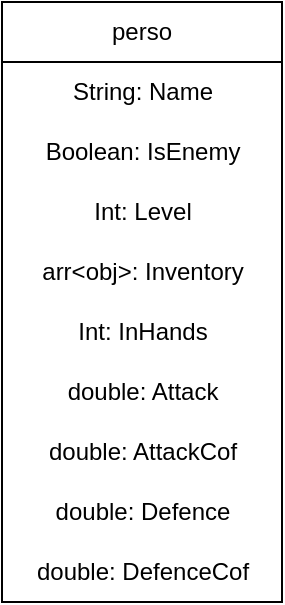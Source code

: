 <mxfile version="20.5.3" type="embed"><diagram id="C5RBs43oDa-KdzZeNtuy" name="Page-1"><mxGraphModel dx="503" dy="416" grid="1" gridSize="10" guides="1" tooltips="1" connect="1" arrows="1" fold="1" page="1" pageScale="1" pageWidth="827" pageHeight="1169" math="0" shadow="0"><root><mxCell id="WIyWlLk6GJQsqaUBKTNV-0"/><mxCell id="WIyWlLk6GJQsqaUBKTNV-1" parent="WIyWlLk6GJQsqaUBKTNV-0"/><mxCell id="19" value="perso" style="swimlane;fontStyle=0;childLayout=stackLayout;horizontal=1;startSize=30;horizontalStack=0;resizeParent=1;resizeParentMax=0;resizeLast=0;collapsible=1;marginBottom=0;whiteSpace=wrap;html=1;" vertex="1" parent="WIyWlLk6GJQsqaUBKTNV-1"><mxGeometry x="40" y="30" width="140" height="300" as="geometry"/></mxCell><mxCell id="31" value="String: Name" style="text;html=1;align=center;verticalAlign=middle;resizable=0;points=[];autosize=1;strokeColor=none;fillColor=none;" vertex="1" parent="19"><mxGeometry y="30" width="140" height="30" as="geometry"/></mxCell><mxCell id="63" value="Boolean: IsEnemy" style="text;html=1;align=center;verticalAlign=middle;resizable=0;points=[];autosize=1;strokeColor=none;fillColor=none;" vertex="1" parent="19"><mxGeometry y="60" width="140" height="30" as="geometry"/></mxCell><mxCell id="34" value="Int: Level" style="text;html=1;align=center;verticalAlign=middle;resizable=0;points=[];autosize=1;strokeColor=none;fillColor=none;" vertex="1" parent="19"><mxGeometry y="90" width="140" height="30" as="geometry"/></mxCell><mxCell id="35" value="arr&amp;lt;obj&amp;gt;: Inventory" style="text;html=1;align=center;verticalAlign=middle;resizable=0;points=[];autosize=1;strokeColor=none;fillColor=none;" vertex="1" parent="19"><mxGeometry y="120" width="140" height="30" as="geometry"/></mxCell><mxCell id="36" value="Int: InHands" style="text;html=1;align=center;verticalAlign=middle;resizable=0;points=[];autosize=1;strokeColor=none;fillColor=none;" vertex="1" parent="19"><mxGeometry y="150" width="140" height="30" as="geometry"/></mxCell><mxCell id="37" value="double: Attack" style="text;html=1;align=center;verticalAlign=middle;resizable=0;points=[];autosize=1;strokeColor=none;fillColor=none;" vertex="1" parent="19"><mxGeometry y="180" width="140" height="30" as="geometry"/></mxCell><mxCell id="38" value="double: AttackCof" style="text;html=1;align=center;verticalAlign=middle;resizable=0;points=[];autosize=1;strokeColor=none;fillColor=none;" vertex="1" parent="19"><mxGeometry y="210" width="140" height="30" as="geometry"/></mxCell><mxCell id="39" value="double: Defence" style="text;html=1;align=center;verticalAlign=middle;resizable=0;points=[];autosize=1;strokeColor=none;fillColor=none;" vertex="1" parent="19"><mxGeometry y="240" width="140" height="30" as="geometry"/></mxCell><mxCell id="40" value="double: DefenceCof" style="text;html=1;align=center;verticalAlign=middle;resizable=0;points=[];autosize=1;strokeColor=none;fillColor=none;" vertex="1" parent="19"><mxGeometry y="270" width="140" height="30" as="geometry"/></mxCell></root></mxGraphModel></diagram></mxfile>